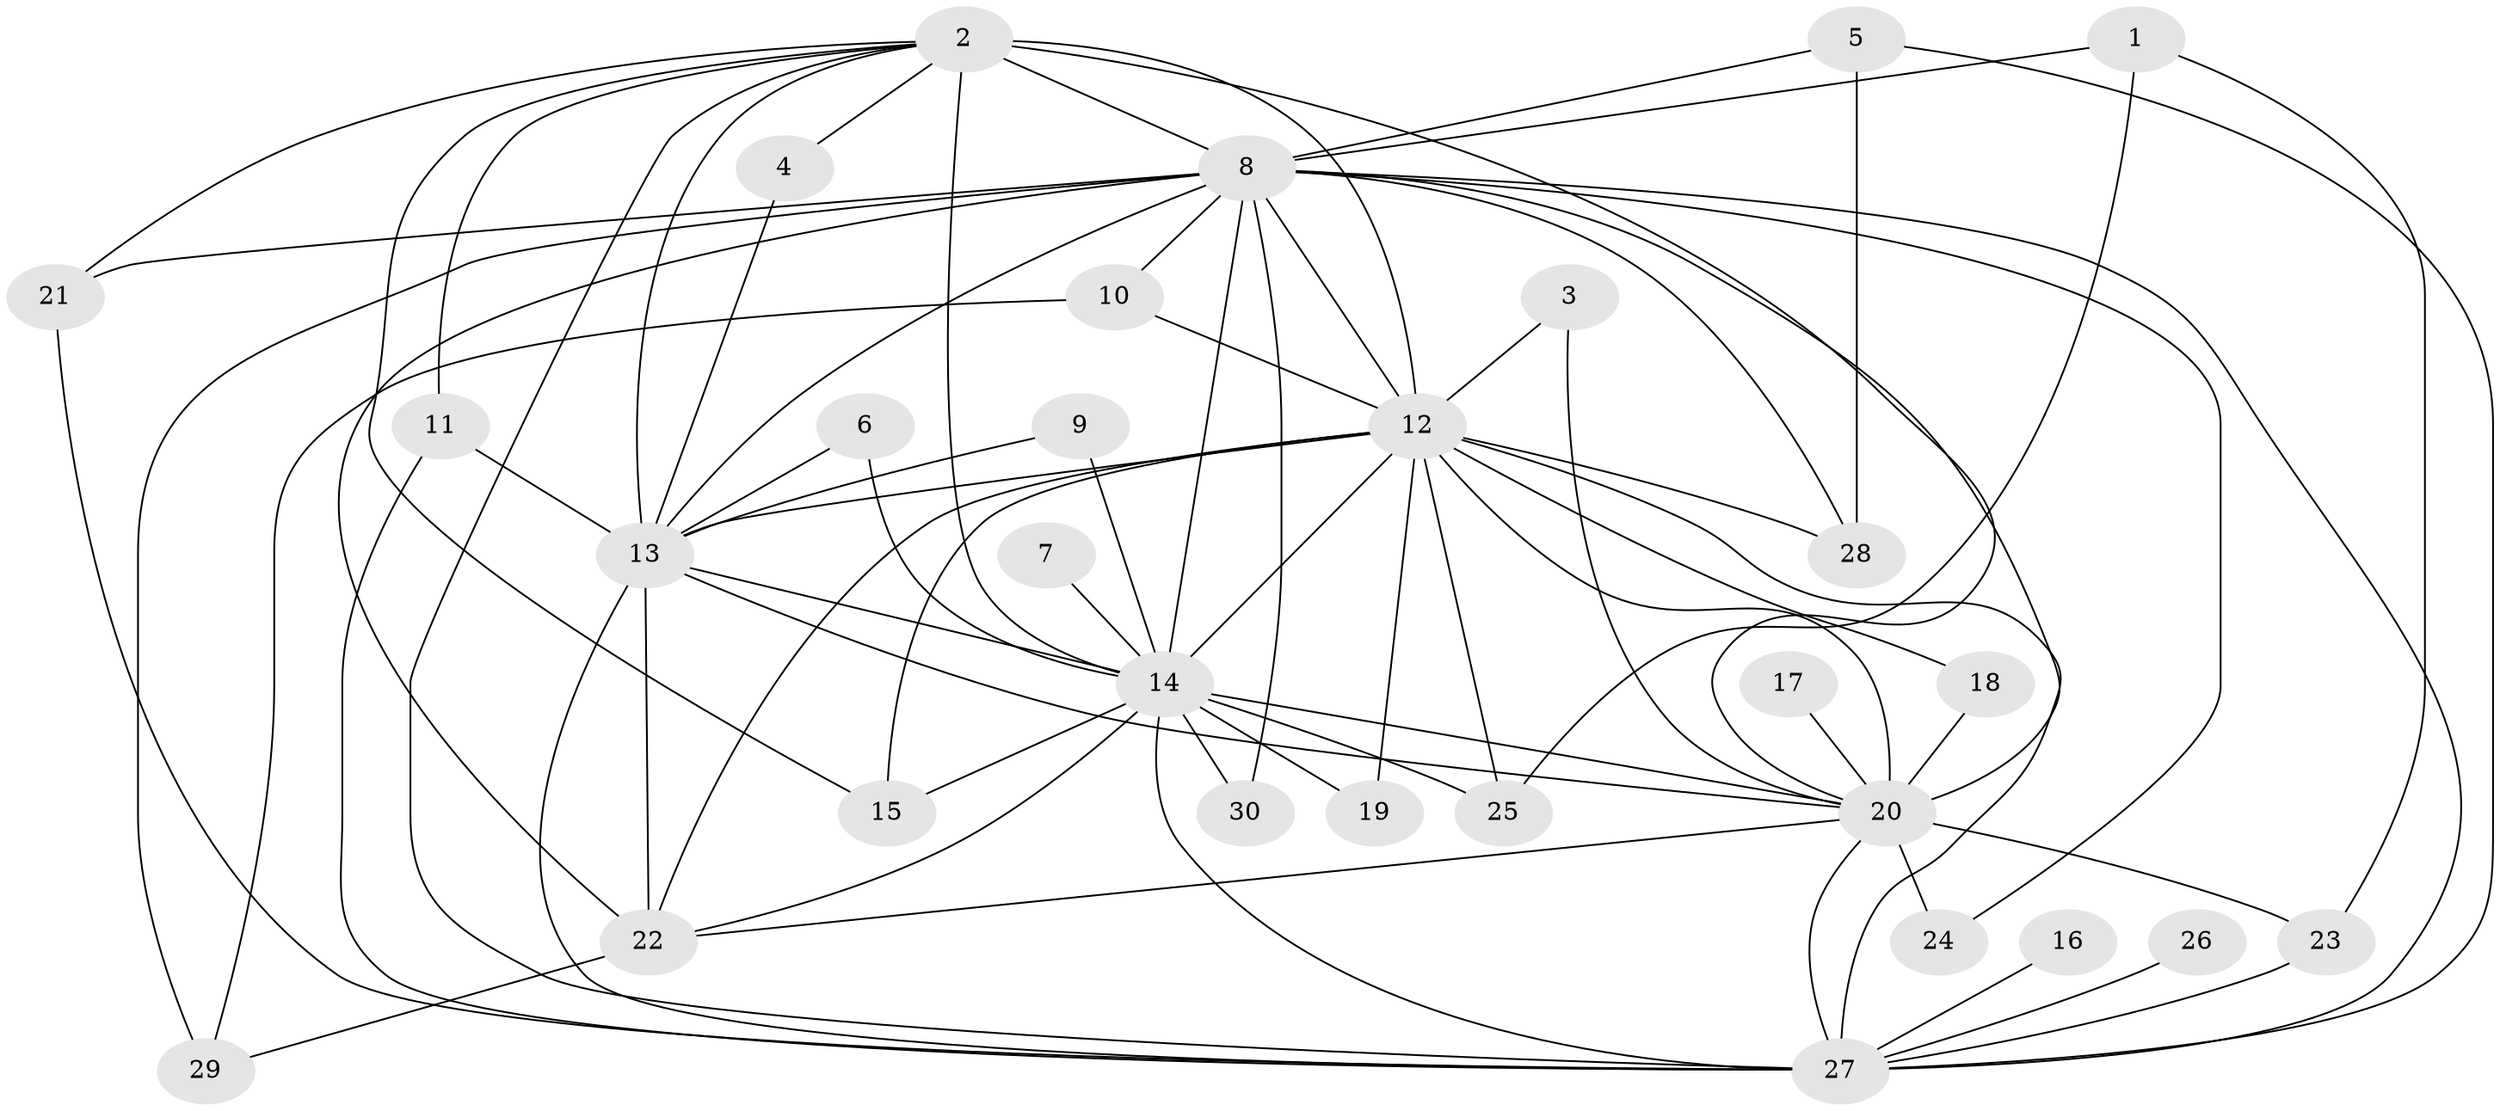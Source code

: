 // original degree distribution, {12: 0.01694915254237288, 21: 0.03389830508474576, 20: 0.01694915254237288, 16: 0.03389830508474576, 18: 0.01694915254237288, 13: 0.01694915254237288, 10: 0.01694915254237288, 22: 0.01694915254237288, 4: 0.0847457627118644, 2: 0.5932203389830508, 3: 0.15254237288135594}
// Generated by graph-tools (version 1.1) at 2025/01/03/09/25 03:01:30]
// undirected, 30 vertices, 72 edges
graph export_dot {
graph [start="1"]
  node [color=gray90,style=filled];
  1;
  2;
  3;
  4;
  5;
  6;
  7;
  8;
  9;
  10;
  11;
  12;
  13;
  14;
  15;
  16;
  17;
  18;
  19;
  20;
  21;
  22;
  23;
  24;
  25;
  26;
  27;
  28;
  29;
  30;
  1 -- 8 [weight=2.0];
  1 -- 23 [weight=1.0];
  1 -- 25 [weight=1.0];
  2 -- 4 [weight=1.0];
  2 -- 8 [weight=4.0];
  2 -- 11 [weight=1.0];
  2 -- 12 [weight=4.0];
  2 -- 13 [weight=2.0];
  2 -- 14 [weight=3.0];
  2 -- 15 [weight=1.0];
  2 -- 20 [weight=2.0];
  2 -- 21 [weight=1.0];
  2 -- 27 [weight=2.0];
  3 -- 12 [weight=1.0];
  3 -- 20 [weight=1.0];
  4 -- 13 [weight=1.0];
  5 -- 8 [weight=1.0];
  5 -- 27 [weight=1.0];
  5 -- 28 [weight=1.0];
  6 -- 13 [weight=1.0];
  6 -- 14 [weight=1.0];
  7 -- 14 [weight=1.0];
  8 -- 10 [weight=1.0];
  8 -- 12 [weight=4.0];
  8 -- 13 [weight=4.0];
  8 -- 14 [weight=4.0];
  8 -- 20 [weight=4.0];
  8 -- 21 [weight=1.0];
  8 -- 22 [weight=1.0];
  8 -- 24 [weight=1.0];
  8 -- 27 [weight=2.0];
  8 -- 28 [weight=1.0];
  8 -- 29 [weight=1.0];
  8 -- 30 [weight=1.0];
  9 -- 13 [weight=1.0];
  9 -- 14 [weight=1.0];
  10 -- 12 [weight=1.0];
  10 -- 29 [weight=1.0];
  11 -- 13 [weight=1.0];
  11 -- 27 [weight=1.0];
  12 -- 13 [weight=2.0];
  12 -- 14 [weight=2.0];
  12 -- 15 [weight=1.0];
  12 -- 18 [weight=1.0];
  12 -- 19 [weight=1.0];
  12 -- 20 [weight=2.0];
  12 -- 22 [weight=1.0];
  12 -- 25 [weight=2.0];
  12 -- 27 [weight=3.0];
  12 -- 28 [weight=1.0];
  13 -- 14 [weight=1.0];
  13 -- 20 [weight=1.0];
  13 -- 22 [weight=1.0];
  13 -- 27 [weight=1.0];
  14 -- 15 [weight=1.0];
  14 -- 19 [weight=1.0];
  14 -- 20 [weight=1.0];
  14 -- 22 [weight=1.0];
  14 -- 25 [weight=1.0];
  14 -- 27 [weight=1.0];
  14 -- 30 [weight=1.0];
  16 -- 27 [weight=1.0];
  17 -- 20 [weight=1.0];
  18 -- 20 [weight=2.0];
  20 -- 22 [weight=1.0];
  20 -- 23 [weight=1.0];
  20 -- 24 [weight=1.0];
  20 -- 27 [weight=2.0];
  21 -- 27 [weight=1.0];
  22 -- 29 [weight=1.0];
  23 -- 27 [weight=2.0];
  26 -- 27 [weight=1.0];
}
